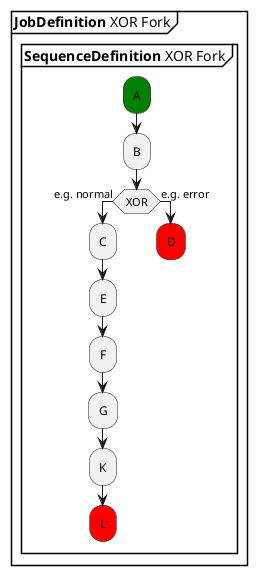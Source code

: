 /'

Tutorial - Exclusive OR Fork Topology
  
'/

@startuml 
partition "**JobDefinition** XOR Fork" {
group **SequenceDefinition** XOR Fork
      #green:A;
      :B;
  if (XOR) then (e.g. normal)
      :C;
      :E;
      :F;
      :G;
      :K;
      #red:L;
      detach
  else (e.g. error)
      #red:D;
  endif
      detach
end group
}      
@enduml
